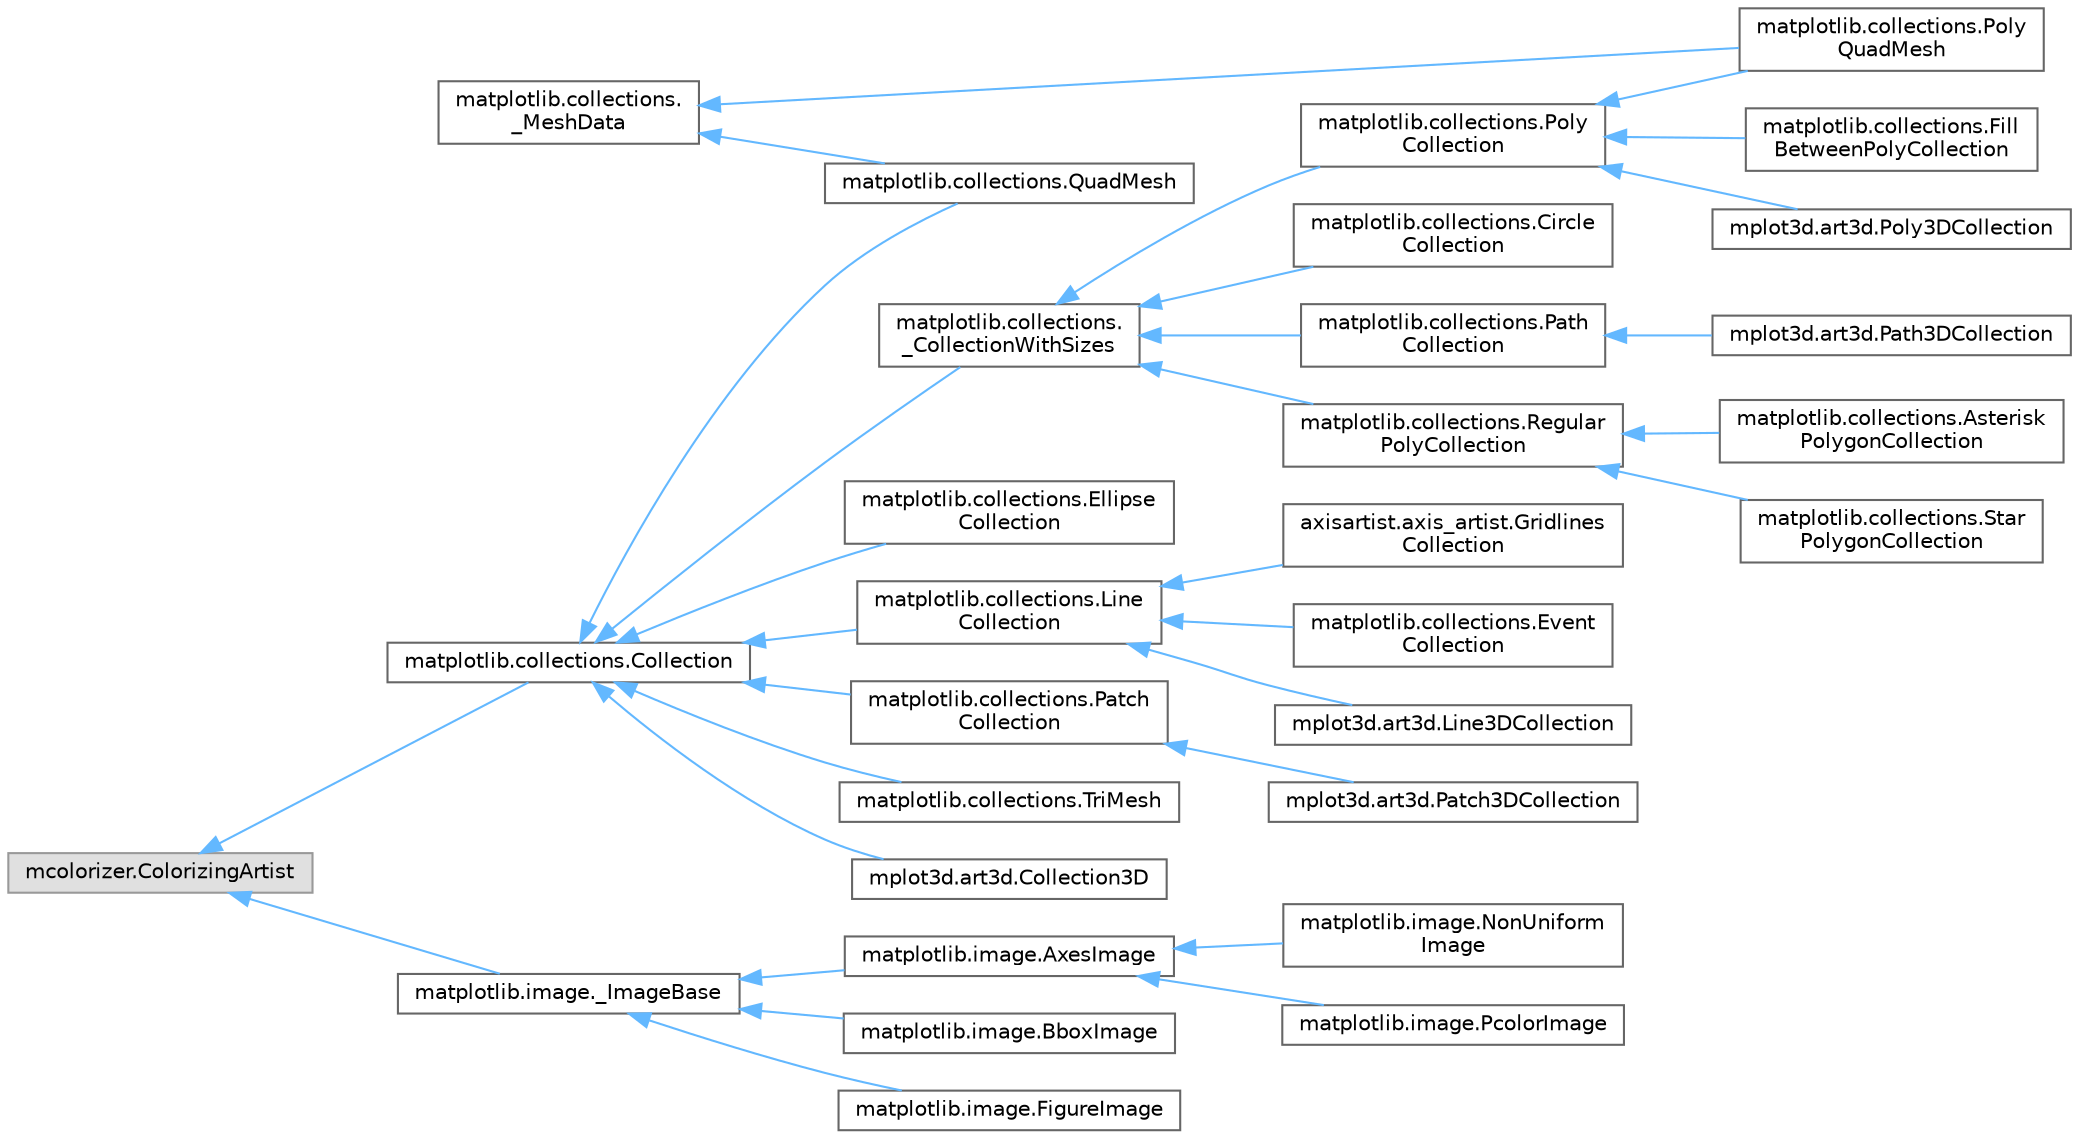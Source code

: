 digraph "Graphical Class Hierarchy"
{
 // LATEX_PDF_SIZE
  bgcolor="transparent";
  edge [fontname=Helvetica,fontsize=10,labelfontname=Helvetica,labelfontsize=10];
  node [fontname=Helvetica,fontsize=10,shape=box,height=0.2,width=0.4];
  rankdir="LR";
  Node0 [id="Node000000",label="matplotlib.collections.\l_MeshData",height=0.2,width=0.4,color="grey40", fillcolor="white", style="filled",URL="$de/d44/classmatplotlib_1_1collections_1_1__MeshData.html",tooltip=" "];
  Node0 -> Node1 [id="edge3675_Node000000_Node000001",dir="back",color="steelblue1",style="solid",tooltip=" "];
  Node1 [id="Node000001",label="matplotlib.collections.Poly\lQuadMesh",height=0.2,width=0.4,color="grey40", fillcolor="white", style="filled",URL="$dc/da2/classmatplotlib_1_1collections_1_1PolyQuadMesh.html",tooltip=" "];
  Node0 -> Node20 [id="edge3676_Node000000_Node000020",dir="back",color="steelblue1",style="solid",tooltip=" "];
  Node20 [id="Node000020",label="matplotlib.collections.QuadMesh",height=0.2,width=0.4,color="grey40", fillcolor="white", style="filled",URL="$dc/d8d/classmatplotlib_1_1collections_1_1QuadMesh.html",tooltip=" "];
  Node23 [id="Node000023",label="mcolorizer.ColorizingArtist",height=0.2,width=0.4,color="grey60", fillcolor="#E0E0E0", style="filled",tooltip=" "];
  Node23 -> Node12 [id="edge3677_Node000023_Node000012",dir="back",color="steelblue1",style="solid",tooltip=" "];
  Node12 [id="Node000012",label="matplotlib.collections.Collection",height=0.2,width=0.4,color="grey40", fillcolor="white", style="filled",URL="$d9/dd5/classmatplotlib_1_1collections_1_1Collection.html",tooltip=" "];
  Node12 -> Node13 [id="edge3678_Node000012_Node000013",dir="back",color="steelblue1",style="solid",tooltip=" "];
  Node13 [id="Node000013",label="matplotlib.collections.Ellipse\lCollection",height=0.2,width=0.4,color="grey40", fillcolor="white", style="filled",URL="$da/de9/classmatplotlib_1_1collections_1_1EllipseCollection.html",tooltip=" "];
  Node12 -> Node14 [id="edge3679_Node000012_Node000014",dir="back",color="steelblue1",style="solid",tooltip=" "];
  Node14 [id="Node000014",label="matplotlib.collections.Line\lCollection",height=0.2,width=0.4,color="grey40", fillcolor="white", style="filled",URL="$d5/dd6/classmatplotlib_1_1collections_1_1LineCollection.html",tooltip=" "];
  Node14 -> Node15 [id="edge3680_Node000014_Node000015",dir="back",color="steelblue1",style="solid",tooltip=" "];
  Node15 [id="Node000015",label="axisartist.axis_artist.Gridlines\lCollection",height=0.2,width=0.4,color="grey40", fillcolor="white", style="filled",URL="$d9/d1c/classaxisartist_1_1axis__artist_1_1GridlinesCollection.html",tooltip=" "];
  Node14 -> Node16 [id="edge3681_Node000014_Node000016",dir="back",color="steelblue1",style="solid",tooltip=" "];
  Node16 [id="Node000016",label="matplotlib.collections.Event\lCollection",height=0.2,width=0.4,color="grey40", fillcolor="white", style="filled",URL="$dd/d5b/classmatplotlib_1_1collections_1_1EventCollection.html",tooltip=" "];
  Node14 -> Node17 [id="edge3682_Node000014_Node000017",dir="back",color="steelblue1",style="solid",tooltip=" "];
  Node17 [id="Node000017",label="mplot3d.art3d.Line3DCollection",height=0.2,width=0.4,color="grey40", fillcolor="white", style="filled",URL="$d9/dca/classmplot3d_1_1art3d_1_1Line3DCollection.html",tooltip=" "];
  Node12 -> Node18 [id="edge3683_Node000012_Node000018",dir="back",color="steelblue1",style="solid",tooltip=" "];
  Node18 [id="Node000018",label="matplotlib.collections.Patch\lCollection",height=0.2,width=0.4,color="grey40", fillcolor="white", style="filled",URL="$d2/de1/classmatplotlib_1_1collections_1_1PatchCollection.html",tooltip=" "];
  Node18 -> Node19 [id="edge3684_Node000018_Node000019",dir="back",color="steelblue1",style="solid",tooltip=" "];
  Node19 [id="Node000019",label="mplot3d.art3d.Patch3DCollection",height=0.2,width=0.4,color="grey40", fillcolor="white", style="filled",URL="$de/d32/classmplot3d_1_1art3d_1_1Patch3DCollection.html",tooltip=" "];
  Node12 -> Node20 [id="edge3685_Node000012_Node000020",dir="back",color="steelblue1",style="solid",tooltip=" "];
  Node12 -> Node21 [id="edge3686_Node000012_Node000021",dir="back",color="steelblue1",style="solid",tooltip=" "];
  Node21 [id="Node000021",label="matplotlib.collections.TriMesh",height=0.2,width=0.4,color="grey40", fillcolor="white", style="filled",URL="$dd/ddf/classmatplotlib_1_1collections_1_1TriMesh.html",tooltip=" "];
  Node12 -> Node5 [id="edge3687_Node000012_Node000005",dir="back",color="steelblue1",style="solid",tooltip=" "];
  Node5 [id="Node000005",label="matplotlib.collections.\l_CollectionWithSizes",height=0.2,width=0.4,color="grey40", fillcolor="white", style="filled",URL="$dc/d4e/classmatplotlib_1_1collections_1_1__CollectionWithSizes.html",tooltip=" "];
  Node5 -> Node6 [id="edge3688_Node000005_Node000006",dir="back",color="steelblue1",style="solid",tooltip=" "];
  Node6 [id="Node000006",label="matplotlib.collections.Circle\lCollection",height=0.2,width=0.4,color="grey40", fillcolor="white", style="filled",URL="$d6/d1c/classmatplotlib_1_1collections_1_1CircleCollection.html",tooltip=" "];
  Node5 -> Node7 [id="edge3689_Node000005_Node000007",dir="back",color="steelblue1",style="solid",tooltip=" "];
  Node7 [id="Node000007",label="matplotlib.collections.Path\lCollection",height=0.2,width=0.4,color="grey40", fillcolor="white", style="filled",URL="$dc/d4d/classmatplotlib_1_1collections_1_1PathCollection.html",tooltip=" "];
  Node7 -> Node8 [id="edge3690_Node000007_Node000008",dir="back",color="steelblue1",style="solid",tooltip=" "];
  Node8 [id="Node000008",label="mplot3d.art3d.Path3DCollection",height=0.2,width=0.4,color="grey40", fillcolor="white", style="filled",URL="$d2/db2/classmplot3d_1_1art3d_1_1Path3DCollection.html",tooltip=" "];
  Node5 -> Node2 [id="edge3691_Node000005_Node000002",dir="back",color="steelblue1",style="solid",tooltip=" "];
  Node2 [id="Node000002",label="matplotlib.collections.Poly\lCollection",height=0.2,width=0.4,color="grey40", fillcolor="white", style="filled",URL="$d0/d5c/classmatplotlib_1_1collections_1_1PolyCollection.html",tooltip=" "];
  Node2 -> Node3 [id="edge3692_Node000002_Node000003",dir="back",color="steelblue1",style="solid",tooltip=" "];
  Node3 [id="Node000003",label="matplotlib.collections.Fill\lBetweenPolyCollection",height=0.2,width=0.4,color="grey40", fillcolor="white", style="filled",URL="$da/dfc/classmatplotlib_1_1collections_1_1FillBetweenPolyCollection.html",tooltip=" "];
  Node2 -> Node1 [id="edge3693_Node000002_Node000001",dir="back",color="steelblue1",style="solid",tooltip=" "];
  Node2 -> Node4 [id="edge3694_Node000002_Node000004",dir="back",color="steelblue1",style="solid",tooltip=" "];
  Node4 [id="Node000004",label="mplot3d.art3d.Poly3DCollection",height=0.2,width=0.4,color="grey40", fillcolor="white", style="filled",URL="$d4/da5/classmplot3d_1_1art3d_1_1Poly3DCollection.html",tooltip=" "];
  Node5 -> Node9 [id="edge3695_Node000005_Node000009",dir="back",color="steelblue1",style="solid",tooltip=" "];
  Node9 [id="Node000009",label="matplotlib.collections.Regular\lPolyCollection",height=0.2,width=0.4,color="grey40", fillcolor="white", style="filled",URL="$db/d2a/classmatplotlib_1_1collections_1_1RegularPolyCollection.html",tooltip=" "];
  Node9 -> Node10 [id="edge3696_Node000009_Node000010",dir="back",color="steelblue1",style="solid",tooltip=" "];
  Node10 [id="Node000010",label="matplotlib.collections.Asterisk\lPolygonCollection",height=0.2,width=0.4,color="grey40", fillcolor="white", style="filled",URL="$d1/dae/classmatplotlib_1_1collections_1_1AsteriskPolygonCollection.html",tooltip=" "];
  Node9 -> Node11 [id="edge3697_Node000009_Node000011",dir="back",color="steelblue1",style="solid",tooltip=" "];
  Node11 [id="Node000011",label="matplotlib.collections.Star\lPolygonCollection",height=0.2,width=0.4,color="grey40", fillcolor="white", style="filled",URL="$d5/d0e/classmatplotlib_1_1collections_1_1StarPolygonCollection.html",tooltip=" "];
  Node12 -> Node22 [id="edge3698_Node000012_Node000022",dir="back",color="steelblue1",style="solid",tooltip=" "];
  Node22 [id="Node000022",label="mplot3d.art3d.Collection3D",height=0.2,width=0.4,color="grey40", fillcolor="white", style="filled",URL="$dc/d9a/classmplot3d_1_1art3d_1_1Collection3D.html",tooltip=" "];
  Node23 -> Node24 [id="edge3699_Node000023_Node000024",dir="back",color="steelblue1",style="solid",tooltip=" "];
  Node24 [id="Node000024",label="matplotlib.image._ImageBase",height=0.2,width=0.4,color="grey40", fillcolor="white", style="filled",URL="$db/d29/classmatplotlib_1_1image_1_1__ImageBase.html",tooltip=" "];
  Node24 -> Node25 [id="edge3700_Node000024_Node000025",dir="back",color="steelblue1",style="solid",tooltip=" "];
  Node25 [id="Node000025",label="matplotlib.image.AxesImage",height=0.2,width=0.4,color="grey40", fillcolor="white", style="filled",URL="$de/d1a/classmatplotlib_1_1image_1_1AxesImage.html",tooltip=" "];
  Node25 -> Node26 [id="edge3701_Node000025_Node000026",dir="back",color="steelblue1",style="solid",tooltip=" "];
  Node26 [id="Node000026",label="matplotlib.image.NonUniform\lImage",height=0.2,width=0.4,color="grey40", fillcolor="white", style="filled",URL="$d1/d12/classmatplotlib_1_1image_1_1NonUniformImage.html",tooltip=" "];
  Node25 -> Node27 [id="edge3702_Node000025_Node000027",dir="back",color="steelblue1",style="solid",tooltip=" "];
  Node27 [id="Node000027",label="matplotlib.image.PcolorImage",height=0.2,width=0.4,color="grey40", fillcolor="white", style="filled",URL="$df/deb/classmatplotlib_1_1image_1_1PcolorImage.html",tooltip=" "];
  Node24 -> Node28 [id="edge3703_Node000024_Node000028",dir="back",color="steelblue1",style="solid",tooltip=" "];
  Node28 [id="Node000028",label="matplotlib.image.BboxImage",height=0.2,width=0.4,color="grey40", fillcolor="white", style="filled",URL="$db/d6c/classmatplotlib_1_1image_1_1BboxImage.html",tooltip=" "];
  Node24 -> Node29 [id="edge3704_Node000024_Node000029",dir="back",color="steelblue1",style="solid",tooltip=" "];
  Node29 [id="Node000029",label="matplotlib.image.FigureImage",height=0.2,width=0.4,color="grey40", fillcolor="white", style="filled",URL="$d2/d26/classmatplotlib_1_1image_1_1FigureImage.html",tooltip=" "];
}
